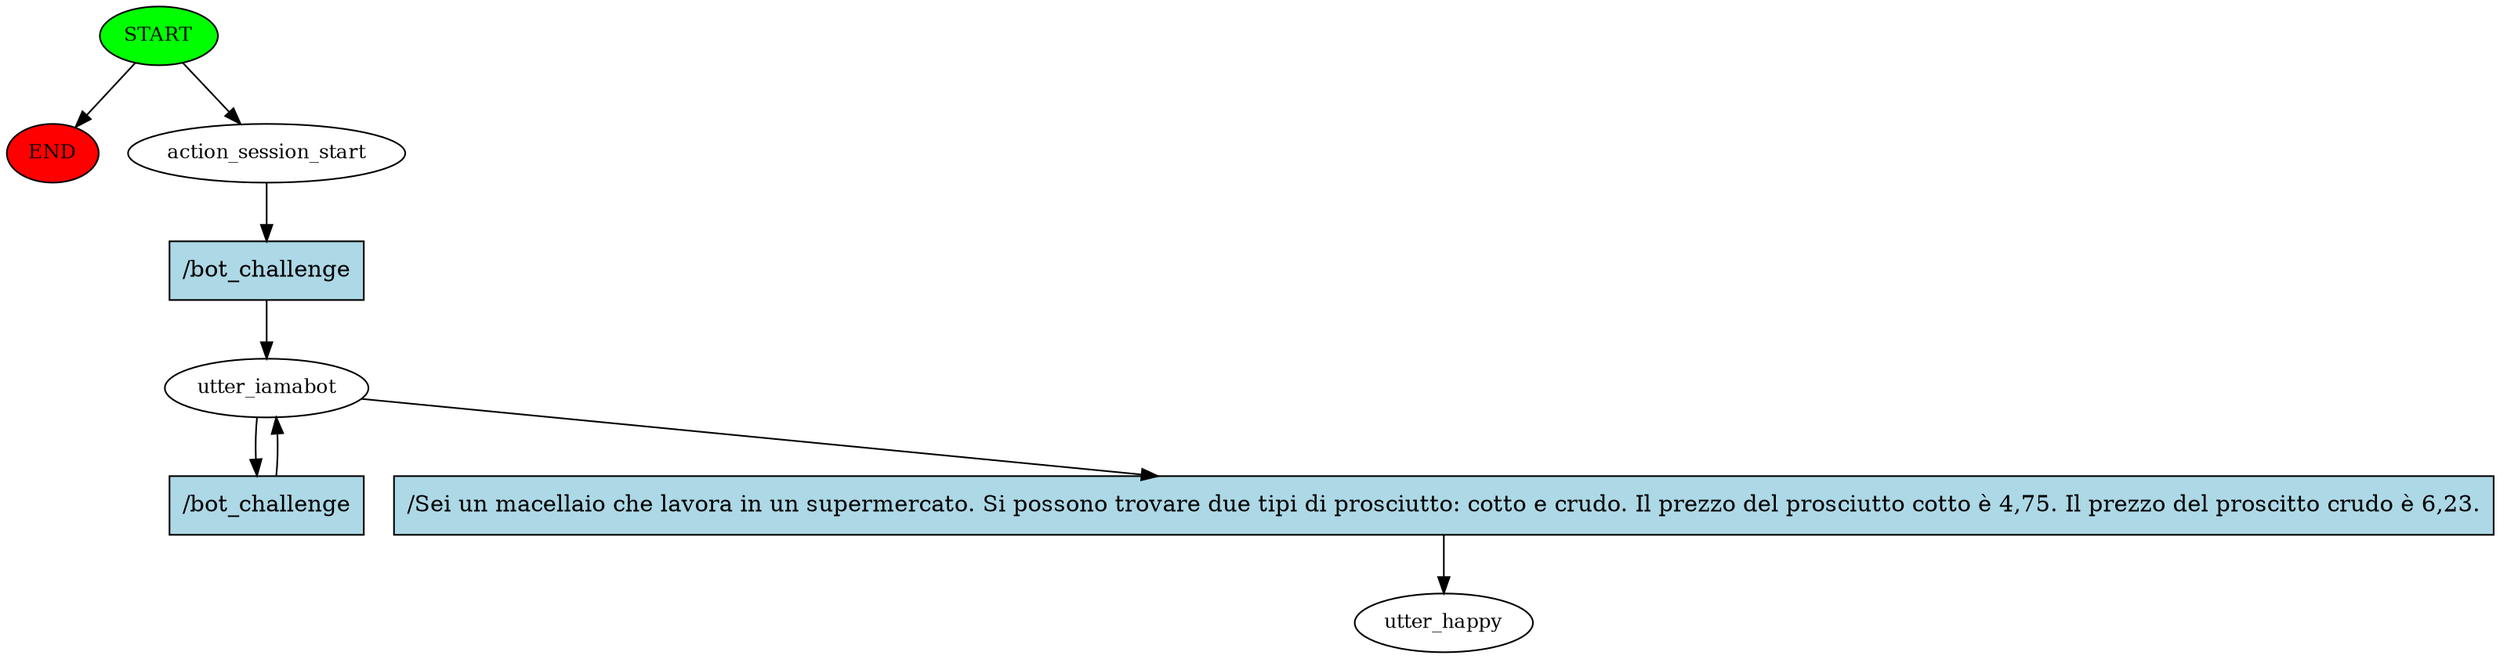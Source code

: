 digraph  {
0 [class="start active", fillcolor=green, fontsize=12, label=START, style=filled];
"-1" [class=end, fillcolor=red, fontsize=12, label=END, style=filled];
1 [class=active, fontsize=12, label=action_session_start];
2 [class=active, fontsize=12, label=utter_iamabot];
5 [class="dashed active", fontsize=12, label=utter_happy];
6 [class="intent active", fillcolor=lightblue, label="/bot_challenge", shape=rect, style=filled];
7 [class="intent active", fillcolor=lightblue, label="/bot_challenge", shape=rect, style=filled];
8 [class="intent active", fillcolor=lightblue, label="/Sei un macellaio che lavora in un supermercato. Si possono trovare due tipi di prosciutto: cotto e crudo. Il prezzo del prosciutto cotto è 4,75. Il prezzo del proscitto crudo è 6,23.", shape=rect, style=filled];
0 -> "-1"  [class="", key=NONE, label=""];
0 -> 1  [class=active, key=NONE, label=""];
1 -> 6  [class=active, key=0];
2 -> 7  [class=active, key=0];
2 -> 8  [class=active, key=0];
6 -> 2  [class=active, key=0];
7 -> 2  [class=active, key=0];
8 -> 5  [class=active, key=0];
}
